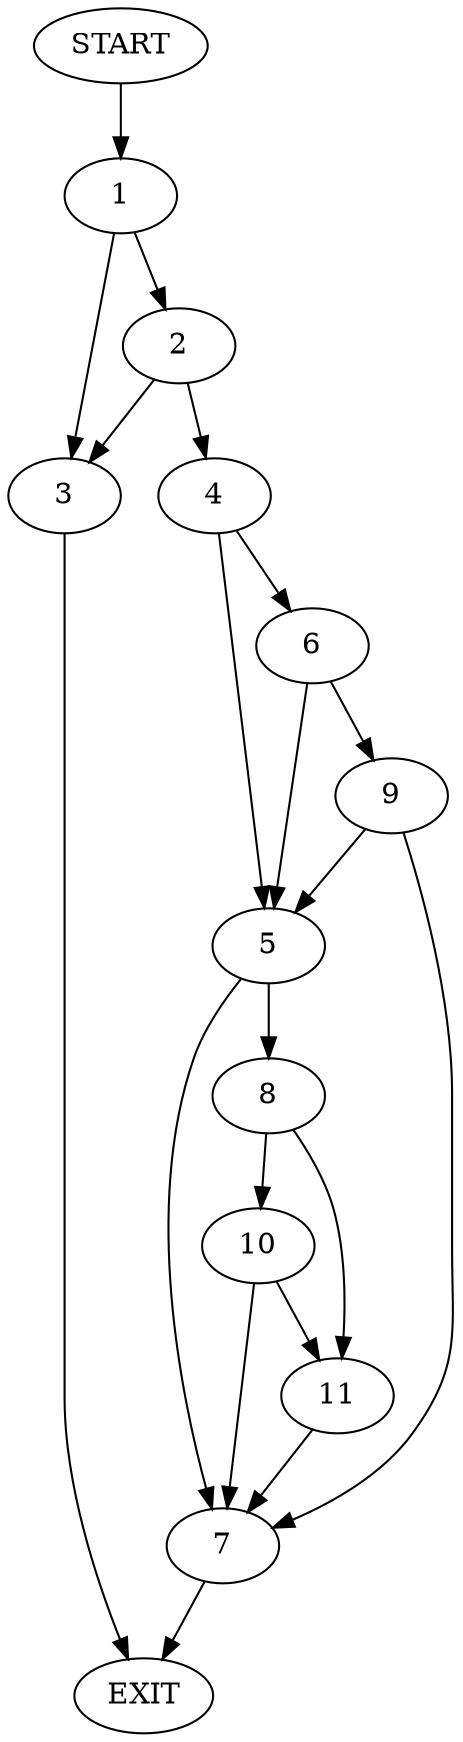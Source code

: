digraph {
0 [label="START"]
12 [label="EXIT"]
0 -> 1
1 -> 2
1 -> 3
3 -> 12
2 -> 4
2 -> 3
4 -> 5
4 -> 6
5 -> 7
5 -> 8
6 -> 5
6 -> 9
9 -> 7
9 -> 5
7 -> 12
8 -> 10
8 -> 11
10 -> 7
10 -> 11
11 -> 7
}
